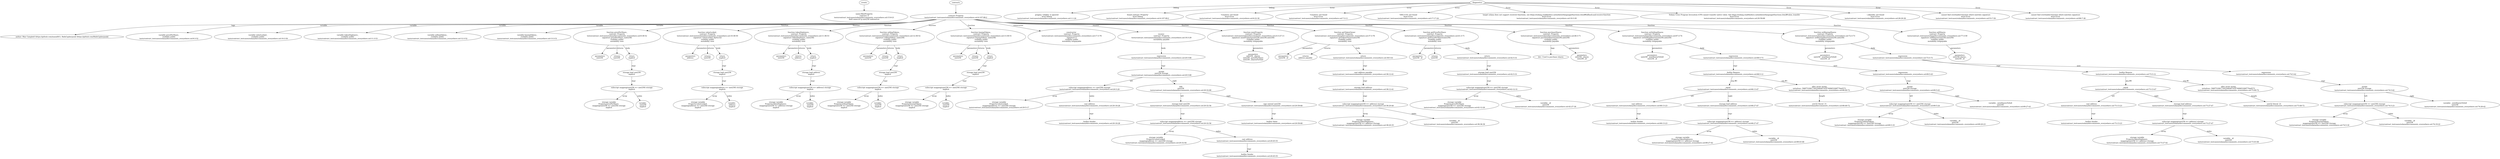 strict digraph "tests/contract_testcases/solana/doccomments_everywhere.sol" {
	MintProperty [label="name:MintProperty\ncontract: 0\ntests/contract_testcases/solana/doccomments_everywhere.sol:15:9-21\nfield name:id ty:uint256 indexed:no"]
	contract [label="contract Property\ntests/contract_testcases/solana/doccomments_everywhere.sol:4:107-99:2"]
	tags [label="author: Max Campbell (https://github.com/maxall41), RafaCypherpunk (https://github.com/RafaCypherpunk)"]
	var [label="variable pricePerShare_\nvisibility public\ntests/contract_testcases/solana/doccomments_everywhere.sol:9:3-52"]
	var_6 [label="variable valueLocked_\nvisibility public\ntests/contract_testcases/solana/doccomments_everywhere.sol:10:3-50"]
	var_7 [label="variable tokenDeployers_\nvisibility public\ntests/contract_testcases/solana/doccomments_everywhere.sol:11:3-53"]
	var_8 [label="variable sellingTokens_\nvisibility public\ntests/contract_testcases/solana/doccomments_everywhere.sol:12:3-52"]
	var_9 [label="variable buyingTokens_\nvisibility public\ntests/contract_testcases/solana/doccomments_everywhere.sol:13:3-51"]
	pricePerShare_ [label="function pricePerShare_\ncontract: Property\ntests/contract_testcases/solana/doccomments_everywhere.sol:9:38-52\nsignature pricePerShare_(uint256)\nvisibility public\nmutability view"]
	parameters [label="parameters\nuint256 "]
	returns [label="returns\nuint256 "]
	return [label="return\nimplicit"]
	storage_load [label="storage load uint256\nimplicit"]
	subscript [label="subscript mapping(uint256 => uint256) storage\nimplicit"]
	storage_var [label="storage variable\nProperty.pricePerShare_\nmapping(uint256 => uint256) storage\nimplicit"]
	variable [label="variable: \nuint256\nimplicit"]
	valueLocked_ [label="function valueLocked_\ncontract: Property\ntests/contract_testcases/solana/doccomments_everywhere.sol:10:38-50\nsignature valueLocked_(bytes32)\nvisibility public\nmutability view"]
	parameters_19 [label="parameters\naddress "]
	returns_20 [label="returns\nuint256 "]
	return_21 [label="return\nimplicit"]
	storage_load_22 [label="storage load uint256\nimplicit"]
	subscript_23 [label="subscript mapping(address => uint256) storage\nimplicit"]
	storage_var_24 [label="storage variable\nProperty.valueLocked_\nmapping(address => uint256) storage\nimplicit"]
	variable_25 [label="variable: \naddress\nimplicit"]
	tokenDeployers_ [label="function tokenDeployers_\ncontract: Property\ntests/contract_testcases/solana/doccomments_everywhere.sol:11:38-53\nsignature tokenDeployers_(uint256)\nvisibility public\nmutability view"]
	parameters_27 [label="parameters\nuint256 "]
	returns_28 [label="returns\naddress "]
	return_29 [label="return\nimplicit"]
	storage_load_30 [label="storage load address\nimplicit"]
	subscript_31 [label="subscript mapping(uint256 => address) storage\nimplicit"]
	storage_var_32 [label="storage variable\nProperty.tokenDeployers_\nmapping(uint256 => address) storage\nimplicit"]
	variable_33 [label="variable: \nuint256\nimplicit"]
	sellingTokens_ [label="function sellingTokens_\ncontract: Property\ntests/contract_testcases/solana/doccomments_everywhere.sol:12:38-52\nsignature sellingTokens_(uint256)\nvisibility public\nmutability view"]
	parameters_35 [label="parameters\nuint256 "]
	returns_36 [label="returns\nuint256 "]
	return_37 [label="return\nimplicit"]
	storage_load_38 [label="storage load uint256\nimplicit"]
	subscript_39 [label="subscript mapping(uint256 => uint256) storage\nimplicit"]
	storage_var_40 [label="storage variable\nProperty.sellingTokens_\nmapping(uint256 => uint256) storage\nimplicit"]
	variable_41 [label="variable: \nuint256\nimplicit"]
	buyingTokens_ [label="function buyingTokens_\ncontract: Property\ntests/contract_testcases/solana/doccomments_everywhere.sol:13:38-51\nsignature buyingTokens_(uint256)\nvisibility public\nmutability view"]
	parameters_43 [label="parameters\nuint256 "]
	returns_44 [label="returns\nuint256 "]
	return_45 [label="return\nimplicit"]
	storage_load_46 [label="storage load uint256\nimplicit"]
	subscript_47 [label="subscript mapping(uint256 => uint256) storage\nimplicit"]
	storage_var_48 [label="storage variable\nProperty.buyingTokens_\nmapping(uint256 => uint256) storage\nimplicit"]
	variable_49 [label="variable: \nuint256\nimplicit"]
	node_50 [label="constructor \ncontract: Property\ntests/contract_testcases/solana/doccomments_everywhere.sol:17:3-76\nsignature ()\nvisibility public\nmutability nonpayable"]
	node_51 [label="receive \ncontract: Property\ntests/contract_testcases/solana/doccomments_everywhere.sol:19:3-29\nmutability payable"]
	expr [label="expression\ntests/contract_testcases/solana/doccomments_everywhere.sol:20:5-68"]
	assign [label="assign\nuint256 storage\ntests/contract_testcases/solana/doccomments_everywhere.sol:20:5-68"]
	subscript_54 [label="subscript mapping(address => uint256) storage\ntests/contract_testcases/solana/doccomments_everywhere.sol:20:5-29"]
	storage_var_55 [label="storage variable\nProperty.valueLocked_\nmapping(address => uint256) storage\ntests/contract_testcases/solana/doccomments_everywhere.sol:20:5-17"]
	cast [label="cast address\ntests/contract_testcases/solana/doccomments_everywhere.sol:20:18-28"]
	builtins [label="builtin Sender\ntests/contract_testcases/solana/doccomments_everywhere.sol:20:18-28"]
	add [label="add\nuint256\ntests/contract_testcases/solana/doccomments_everywhere.sol:20:32-68"]
	storage_load_59 [label="storage load uint256\ntests/contract_testcases/solana/doccomments_everywhere.sol:20:32-56"]
	subscript_60 [label="subscript mapping(address => uint256) storage\ntests/contract_testcases/solana/doccomments_everywhere.sol:20:32-56"]
	storage_var_61 [label="storage variable\nProperty.valueLocked_\nmapping(address => uint256) storage\ntests/contract_testcases/solana/doccomments_everywhere.sol:20:32-44"]
	cast_62 [label="cast address\ntests/contract_testcases/solana/doccomments_everywhere.sol:20:45-55"]
	builtins_63 [label="builtin Sender\ntests/contract_testcases/solana/doccomments_everywhere.sol:20:45-55"]
	sign_ext [label="sign extend uint256\ntests/contract_testcases/solana/doccomments_everywhere.sol:20:59-68"]
	builtins_65 [label="builtin Value\ntests/contract_testcases/solana/doccomments_everywhere.sol:20:59-68"]
	mintProperty [label="function mintProperty\ncontract: Property\ntests/contract_testcases/solana/doccomments_everywhere.sol:23:3-27:11\nsignature mintProperty(uint256,uint256,uint256)\nvisibility public\nmutability nonpayable"]
	parameters_67 [label="parameters\nuint256 _shares\nuint256 _pricePerShare\nuint256 _sharesForSale"]
	getTokenOwner [label="function getTokenOwner\ncontract: Property\ntests/contract_testcases/solana/doccomments_everywhere.sol:37:3-76\nsignature getTokenOwner(uint256)\nvisibility public\nmutability view"]
	parameters_69 [label="parameters\nuint256 _id"]
	returns_70 [label="returns\naddress payable "]
	return_71 [label="return\ntests/contract_testcases/solana/doccomments_everywhere.sol:38:5-41"]
	cast_72 [label="cast address payable\ntests/contract_testcases/solana/doccomments_everywhere.sol:38:12-41"]
	storage_load_73 [label="storage load address\ntests/contract_testcases/solana/doccomments_everywhere.sol:38:12-41"]
	subscript_74 [label="subscript mapping(uint256 => address) storage\ntests/contract_testcases/solana/doccomments_everywhere.sol:38:20-40"]
	storage_var_75 [label="storage variable\nProperty.tokenDeployers_\nmapping(uint256 => address) storage\ntests/contract_testcases/solana/doccomments_everywhere.sol:38:20-35"]
	variable_76 [label="variable: _id\nuint256\ntests/contract_testcases/solana/doccomments_everywhere.sol:38:36-39"]
	getPricePerShare [label="function getPricePerShare\ncontract: Property\ntests/contract_testcases/solana/doccomments_everywhere.sol:41:3-71\nsignature getPricePerShare(uint256)\nvisibility public\nmutability view"]
	parameters_78 [label="parameters\nuint256 _id"]
	returns_79 [label="returns\nuint256 "]
	return_80 [label="return\ntests/contract_testcases/solana/doccomments_everywhere.sol:42:5-31"]
	storage_load_81 [label="storage load uint256\ntests/contract_testcases/solana/doccomments_everywhere.sol:42:5-31"]
	subscript_82 [label="subscript mapping(uint256 => uint256) storage\ntests/contract_testcases/solana/doccomments_everywhere.sol:42:12-31"]
	storage_var_83 [label="storage variable\nProperty.pricePerShare_\nmapping(uint256 => uint256) storage\ntests/contract_testcases/solana/doccomments_everywhere.sol:42:12-26"]
	variable_84 [label="variable: _id\nuint256\ntests/contract_testcases/solana/doccomments_everywhere.sol:42:27-30"]
	purchaseShares [label="function purchaseShares\ncontract: Property\ntests/contract_testcases/solana/doccomments_everywhere.sol:46:3-71\nsignature purchaseShares(uint256,uint256)\nvisibility public\nmutability payable"]
	tags_86 [label="dev: Used to purchase shares"]
	parameters_87 [label="parameters\nuint256 _shares\nuint256 _id"]
	setSellingShares [label="function setSellingShares\ncontract: Property\ntests/contract_testcases/solana/doccomments_everywhere.sol:67:3-74\nsignature setSellingShares(uint256,uint256)\nvisibility public\nmutability nonpayable"]
	parameters_89 [label="parameters\nuint256 _newSharesToSell\nuint256 _id"]
	expr_90 [label="expression\ntests/contract_testcases/solana/doccomments_everywhere.sol:68:5-73"]
	builtins_91 [label="builtin Require\ntests/contract_testcases/solana/doccomments_everywhere.sol:68:5-12"]
	equal [label="equal\ntests/contract_testcases/solana/doccomments_everywhere.sol:68:13-47"]
	cast_93 [label="cast address\ntests/contract_testcases/solana/doccomments_everywhere.sol:68:13-23"]
	builtins_94 [label="builtin Sender\ntests/contract_testcases/solana/doccomments_everywhere.sol:68:13-23"]
	storage_load_95 [label="storage load address\ntests/contract_testcases/solana/doccomments_everywhere.sol:68:27-47"]
	subscript_96 [label="subscript mapping(uint256 => address) storage\ntests/contract_testcases/solana/doccomments_everywhere.sol:68:27-47"]
	storage_var_97 [label="storage variable\nProperty.tokenDeployers_\nmapping(uint256 => address) storage\ntests/contract_testcases/solana/doccomments_everywhere.sol:68:27-42"]
	variable_98 [label="variable: _id\nuint256\ntests/contract_testcases/solana/doccomments_everywhere.sol:68:43-46"]
	alloc_array [label="alloc array string\ninitializer: 596f7520617265206e6f7420746865206f776e6572\ntests/contract_testcases/solana/doccomments_everywhere.sol:68:49-72"]
	number_literal [label="uint32 literal: 21\ntests/contract_testcases/solana/doccomments_everywhere.sol:68:49-72"]
	expr_101 [label="expression\ntests/contract_testcases/solana/doccomments_everywhere.sol:69:5-43"]
	assign_102 [label="assign\nuint256 storage\ntests/contract_testcases/solana/doccomments_everywhere.sol:69:5-43"]
	subscript_103 [label="subscript mapping(uint256 => uint256) storage\ntests/contract_testcases/solana/doccomments_everywhere.sol:69:5-24"]
	storage_var_104 [label="storage variable\nProperty.sellingTokens_\nmapping(uint256 => uint256) storage\ntests/contract_testcases/solana/doccomments_everywhere.sol:69:5-19"]
	variable_105 [label="variable: _id\nuint256\ntests/contract_testcases/solana/doccomments_everywhere.sol:69:20-23"]
	variable_106 [label="variable: _newSharesToSell\nuint256\ntests/contract_testcases/solana/doccomments_everywhere.sol:69:27-43"]
	setBuyingShares [label="function setBuyingShares\ncontract: Property\ntests/contract_testcases/solana/doccomments_everywhere.sol:72:3-73\nsignature setBuyingShares(uint256,uint256)\nvisibility public\nmutability nonpayable"]
	parameters_108 [label="parameters\nuint256 _newSharesToSell\nuint256 _id"]
	expr_109 [label="expression\ntests/contract_testcases/solana/doccomments_everywhere.sol:73:5-73"]
	builtins_110 [label="builtin Require\ntests/contract_testcases/solana/doccomments_everywhere.sol:73:5-12"]
	equal_111 [label="equal\ntests/contract_testcases/solana/doccomments_everywhere.sol:73:13-47"]
	cast_112 [label="cast address\ntests/contract_testcases/solana/doccomments_everywhere.sol:73:13-23"]
	builtins_113 [label="builtin Sender\ntests/contract_testcases/solana/doccomments_everywhere.sol:73:13-23"]
	storage_load_114 [label="storage load address\ntests/contract_testcases/solana/doccomments_everywhere.sol:73:27-47"]
	subscript_115 [label="subscript mapping(uint256 => address) storage\ntests/contract_testcases/solana/doccomments_everywhere.sol:73:27-47"]
	storage_var_116 [label="storage variable\nProperty.tokenDeployers_\nmapping(uint256 => address) storage\ntests/contract_testcases/solana/doccomments_everywhere.sol:73:27-42"]
	variable_117 [label="variable: _id\nuint256\ntests/contract_testcases/solana/doccomments_everywhere.sol:73:43-46"]
	alloc_array_118 [label="alloc array string\ninitializer: 596f7520617265206e6f7420746865206f776e6572\ntests/contract_testcases/solana/doccomments_everywhere.sol:73:49-72"]
	number_literal_119 [label="uint32 literal: 21\ntests/contract_testcases/solana/doccomments_everywhere.sol:73:49-72"]
	expr_120 [label="expression\ntests/contract_testcases/solana/doccomments_everywhere.sol:74:5-42"]
	assign_121 [label="assign\nuint256 storage\ntests/contract_testcases/solana/doccomments_everywhere.sol:74:5-42"]
	subscript_122 [label="subscript mapping(uint256 => uint256) storage\ntests/contract_testcases/solana/doccomments_everywhere.sol:74:5-23"]
	storage_var_123 [label="storage variable\nProperty.buyingTokens_\nmapping(uint256 => uint256) storage\ntests/contract_testcases/solana/doccomments_everywhere.sol:74:5-18"]
	variable_124 [label="variable: _id\nuint256\ntests/contract_testcases/solana/doccomments_everywhere.sol:74:19-22"]
	variable_125 [label="variable: _newSharesToSell\nuint256\ntests/contract_testcases/solana/doccomments_everywhere.sol:74:26-42"]
	sellShares [label="function sellShares\ncontract: Property\ntests/contract_testcases/solana/doccomments_everywhere.sol:77:3-59\nsignature sellShares(uint256,uint256)\nvisibility public\nmutability nonpayable"]
	parameters_127 [label="parameters\nuint256 shares_\nuint256 _id"]
	diagnostic [label="pragma 'solidity' is ignored\nlevel Debug\ntests/contract_testcases/solana/doccomments_everywhere.sol:1:1-24"]
	diagnostic_130 [label="found contract 'Property'\nlevel Debug\ntests/contract_testcases/solana/doccomments_everywhere.sol:4:107-99:2"]
	diagnostic_131 [label="'Counters' not found\nlevel Error\ntests/contract_testcases/solana/doccomments_everywhere.sol:6:22-30"]
	diagnostic_132 [label="'Counters' not found\nlevel Error\ntests/contract_testcases/solana/doccomments_everywhere.sol:7:3-11"]
	diagnostic_133 [label="'ERC1155' not found\nlevel Error\ntests/contract_testcases/solana/doccomments_everywhere.sol:17:17-24"]
	diagnostic_134 [label="target solana does not support receive() functions, see https://solang.readthedocs.io/en/latest/language/functions.html#fallback-and-receive-function\nlevel Error\ntests/contract_testcases/solana/doccomments_everywhere.sol:19:3-29"]
	diagnostic_135 [label="Solana Cross Program Invocation (CPI) cannot transfer native value. See https://solang.readthedocs.io/en/latest/language/functions.html#value_transfer\nlevel Error\ntests/contract_testcases/solana/doccomments_everywhere.sol:20:59-68"]
	diagnostic_136 [label="'_tokenIds' not found\nlevel Error\ntests/contract_testcases/solana/doccomments_everywhere.sol:28:29-38"]
	diagnostic_137 [label="cannot find overloaded function which matches signature\nlevel Error\ntests/contract_testcases/solana/doccomments_everywhere.sol:53:7-50"]
	diagnostic_138 [label="cannot find overloaded function which matches signature\nlevel Error\ntests/contract_testcases/solana/doccomments_everywhere.sol:86:7-38"]
	events -> MintProperty
	contracts -> contract
	contract -> tags [label="tags"]
	contract -> var [label="variable"]
	contract -> var_6 [label="variable"]
	contract -> var_7 [label="variable"]
	contract -> var_8 [label="variable"]
	contract -> var_9 [label="variable"]
	contract -> pricePerShare_ [label="function"]
	pricePerShare_ -> parameters [label="parameters"]
	pricePerShare_ -> returns [label="returns"]
	pricePerShare_ -> return [label="body"]
	return -> storage_load [label="expr"]
	storage_load -> subscript [label="expr"]
	subscript -> storage_var [label="array"]
	subscript -> variable [label="index"]
	contract -> valueLocked_ [label="function"]
	valueLocked_ -> parameters_19 [label="parameters"]
	valueLocked_ -> returns_20 [label="returns"]
	valueLocked_ -> return_21 [label="body"]
	return_21 -> storage_load_22 [label="expr"]
	storage_load_22 -> subscript_23 [label="expr"]
	subscript_23 -> storage_var_24 [label="array"]
	subscript_23 -> variable_25 [label="index"]
	contract -> tokenDeployers_ [label="function"]
	tokenDeployers_ -> parameters_27 [label="parameters"]
	tokenDeployers_ -> returns_28 [label="returns"]
	tokenDeployers_ -> return_29 [label="body"]
	return_29 -> storage_load_30 [label="expr"]
	storage_load_30 -> subscript_31 [label="expr"]
	subscript_31 -> storage_var_32 [label="array"]
	subscript_31 -> variable_33 [label="index"]
	contract -> sellingTokens_ [label="function"]
	sellingTokens_ -> parameters_35 [label="parameters"]
	sellingTokens_ -> returns_36 [label="returns"]
	sellingTokens_ -> return_37 [label="body"]
	return_37 -> storage_load_38 [label="expr"]
	storage_load_38 -> subscript_39 [label="expr"]
	subscript_39 -> storage_var_40 [label="array"]
	subscript_39 -> variable_41 [label="index"]
	contract -> buyingTokens_ [label="function"]
	buyingTokens_ -> parameters_43 [label="parameters"]
	buyingTokens_ -> returns_44 [label="returns"]
	buyingTokens_ -> return_45 [label="body"]
	return_45 -> storage_load_46 [label="expr"]
	storage_load_46 -> subscript_47 [label="expr"]
	subscript_47 -> storage_var_48 [label="array"]
	subscript_47 -> variable_49 [label="index"]
	contract -> node_50 [label="constructor"]
	contract -> node_51 [label="receive"]
	node_51 -> expr [label="body"]
	expr -> assign [label="expr"]
	assign -> subscript_54 [label="left"]
	subscript_54 -> storage_var_55 [label="array"]
	subscript_54 -> cast [label="index"]
	cast -> builtins [label="expr"]
	assign -> add [label="right"]
	add -> storage_load_59 [label="left"]
	storage_load_59 -> subscript_60 [label="expr"]
	subscript_60 -> storage_var_61 [label="array"]
	subscript_60 -> cast_62 [label="index"]
	cast_62 -> builtins_63 [label="expr"]
	add -> sign_ext [label="right"]
	sign_ext -> builtins_65 [label="expr"]
	contract -> mintProperty [label="function"]
	mintProperty -> parameters_67 [label="parameters"]
	contract -> getTokenOwner [label="function"]
	getTokenOwner -> parameters_69 [label="parameters"]
	getTokenOwner -> returns_70 [label="returns"]
	getTokenOwner -> return_71 [label="body"]
	return_71 -> cast_72 [label="expr"]
	cast_72 -> storage_load_73 [label="expr"]
	storage_load_73 -> subscript_74 [label="expr"]
	subscript_74 -> storage_var_75 [label="array"]
	subscript_74 -> variable_76 [label="index"]
	contract -> getPricePerShare [label="function"]
	getPricePerShare -> parameters_78 [label="parameters"]
	getPricePerShare -> returns_79 [label="returns"]
	getPricePerShare -> return_80 [label="body"]
	return_80 -> storage_load_81 [label="expr"]
	storage_load_81 -> subscript_82 [label="expr"]
	subscript_82 -> storage_var_83 [label="array"]
	subscript_82 -> variable_84 [label="index"]
	contract -> purchaseShares [label="function"]
	purchaseShares -> tags_86 [label="tags"]
	purchaseShares -> parameters_87 [label="parameters"]
	contract -> setSellingShares [label="function"]
	setSellingShares -> parameters_89 [label="parameters"]
	setSellingShares -> expr_90 [label="body"]
	expr_90 -> builtins_91 [label="expr"]
	builtins_91 -> equal [label="arg #0"]
	equal -> cast_93 [label="left"]
	cast_93 -> builtins_94 [label="expr"]
	equal -> storage_load_95 [label="right"]
	storage_load_95 -> subscript_96 [label="expr"]
	subscript_96 -> storage_var_97 [label="array"]
	subscript_96 -> variable_98 [label="index"]
	builtins_91 -> alloc_array [label="arg #1"]
	alloc_array -> number_literal [label="length"]
	expr_90 -> expr_101 [label="next"]
	expr_101 -> assign_102 [label="expr"]
	assign_102 -> subscript_103 [label="left"]
	subscript_103 -> storage_var_104 [label="array"]
	subscript_103 -> variable_105 [label="index"]
	assign_102 -> variable_106 [label="right"]
	contract -> setBuyingShares [label="function"]
	setBuyingShares -> parameters_108 [label="parameters"]
	setBuyingShares -> expr_109 [label="body"]
	expr_109 -> builtins_110 [label="expr"]
	builtins_110 -> equal_111 [label="arg #0"]
	equal_111 -> cast_112 [label="left"]
	cast_112 -> builtins_113 [label="expr"]
	equal_111 -> storage_load_114 [label="right"]
	storage_load_114 -> subscript_115 [label="expr"]
	subscript_115 -> storage_var_116 [label="array"]
	subscript_115 -> variable_117 [label="index"]
	builtins_110 -> alloc_array_118 [label="arg #1"]
	alloc_array_118 -> number_literal_119 [label="length"]
	expr_109 -> expr_120 [label="next"]
	expr_120 -> assign_121 [label="expr"]
	assign_121 -> subscript_122 [label="left"]
	subscript_122 -> storage_var_123 [label="array"]
	subscript_122 -> variable_124 [label="index"]
	assign_121 -> variable_125 [label="right"]
	contract -> sellShares [label="function"]
	sellShares -> parameters_127 [label="parameters"]
	diagnostics -> diagnostic [label="Debug"]
	diagnostics -> diagnostic_130 [label="Debug"]
	diagnostics -> diagnostic_131 [label="Error"]
	diagnostics -> diagnostic_132 [label="Error"]
	diagnostics -> diagnostic_133 [label="Error"]
	diagnostics -> diagnostic_134 [label="Error"]
	diagnostics -> diagnostic_135 [label="Error"]
	diagnostics -> diagnostic_136 [label="Error"]
	diagnostics -> diagnostic_137 [label="Error"]
	diagnostics -> diagnostic_138 [label="Error"]
}
